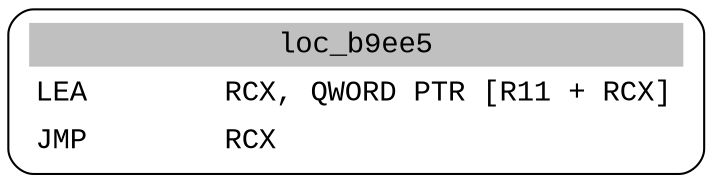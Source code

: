 digraph asm_graph {
1941 [
shape="Mrecord" fontname="Courier New"label =<<table border="0" cellborder="0" cellpadding="3"><tr><td align="center" colspan="2" bgcolor="grey">loc_b9ee5</td></tr><tr><td align="left">LEA        RCX, QWORD PTR [R11 + RCX]</td></tr><tr><td align="left">JMP        RCX</td></tr></table>> ];
}